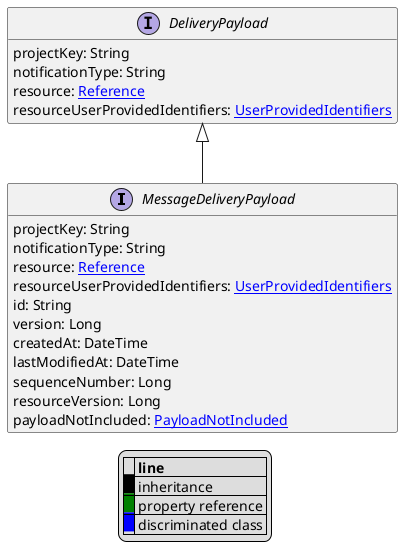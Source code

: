 @startuml

hide empty fields
hide empty methods
legend
|= |= line |
|<back:black>   </back>| inheritance |
|<back:green>   </back>| property reference |
|<back:blue>   </back>| discriminated class |
endlegend
interface MessageDeliveryPayload [[MessageDeliveryPayload.svg]] extends DeliveryPayload {
    projectKey: String
    notificationType: String
    resource: [[Reference.svg Reference]]
    resourceUserProvidedIdentifiers: [[UserProvidedIdentifiers.svg UserProvidedIdentifiers]]
    id: String
    version: Long
    createdAt: DateTime
    lastModifiedAt: DateTime
    sequenceNumber: Long
    resourceVersion: Long
    payloadNotIncluded: [[PayloadNotIncluded.svg PayloadNotIncluded]]
}
interface DeliveryPayload [[DeliveryPayload.svg]]  {
    projectKey: String
    notificationType: String
    resource: [[Reference.svg Reference]]
    resourceUserProvidedIdentifiers: [[UserProvidedIdentifiers.svg UserProvidedIdentifiers]]
}





@enduml
